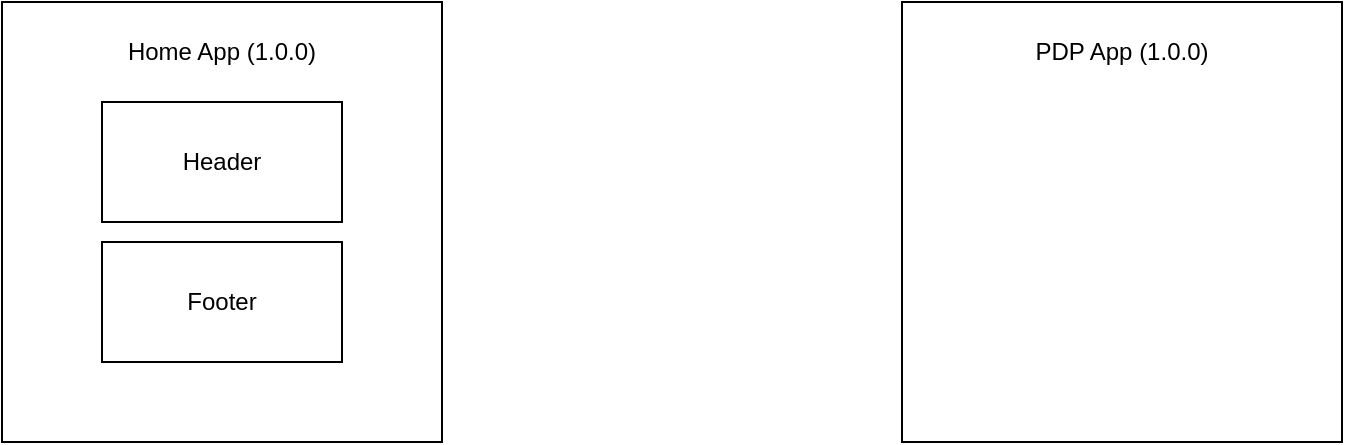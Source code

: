 <mxfile>
    <diagram id="jH7WSpowAsUyRyOCrie8" name="Page-1">
        <mxGraphModel dx="1582" dy="1167" grid="1" gridSize="10" guides="1" tooltips="1" connect="1" arrows="1" fold="1" page="1" pageScale="1" pageWidth="827" pageHeight="1169" math="0" shadow="0">
            <root>
                <mxCell id="0"/>
                <mxCell id="1" parent="0"/>
                <mxCell id="2" value="" style="whiteSpace=wrap;html=1;aspect=fixed;" parent="1" vertex="1">
                    <mxGeometry x="70" y="130" width="220" height="220" as="geometry"/>
                </mxCell>
                <mxCell id="3" value="Home App (1.0.0)" style="text;html=1;strokeColor=none;fillColor=none;align=center;verticalAlign=middle;whiteSpace=wrap;rounded=0;" parent="1" vertex="1">
                    <mxGeometry x="120" y="140" width="120" height="30" as="geometry"/>
                </mxCell>
                <mxCell id="4" value="" style="whiteSpace=wrap;html=1;aspect=fixed;" parent="1" vertex="1">
                    <mxGeometry x="520" y="130" width="220" height="220" as="geometry"/>
                </mxCell>
                <mxCell id="5" value="PDP App (1.0.0)" style="text;html=1;strokeColor=none;fillColor=none;align=center;verticalAlign=middle;whiteSpace=wrap;rounded=0;" parent="1" vertex="1">
                    <mxGeometry x="570" y="140" width="120" height="30" as="geometry"/>
                </mxCell>
                <mxCell id="tv30fMUytttuAL0GaBTi-15" value="Header" style="rounded=0;whiteSpace=wrap;html=1;" parent="1" vertex="1">
                    <mxGeometry x="120" y="180" width="120" height="60" as="geometry"/>
                </mxCell>
                <mxCell id="tv30fMUytttuAL0GaBTi-16" value="Footer" style="rounded=0;whiteSpace=wrap;html=1;" parent="1" vertex="1">
                    <mxGeometry x="120" y="250" width="120" height="60" as="geometry"/>
                </mxCell>
            </root>
        </mxGraphModel>
    </diagram>
    <diagram id="0BagVRJl53i7ot2p0N2i" name="NPM">
        <mxGraphModel grid="1" gridSize="10" guides="1" tooltips="1" connect="1" arrows="1" page="1" fold="1" pageScale="1" pageWidth="827" pageHeight="1169" math="0" shadow="0">
            <root>
                <mxCell id="cYuDahUnoepiBTX7M_hC-0"/>
                <mxCell id="cYuDahUnoepiBTX7M_hC-1" parent="cYuDahUnoepiBTX7M_hC-0"/>
                <mxCell id="Ty2Z2JJyjPkCOkYupljy-0" style="edgeStyle=none;html=1;exitX=1;exitY=0.5;exitDx=0;exitDy=0;entryX=0.25;entryY=0;entryDx=0;entryDy=0;" parent="cYuDahUnoepiBTX7M_hC-1" source="Ty2Z2JJyjPkCOkYupljy-1" target="Ty2Z2JJyjPkCOkYupljy-6" edge="1">
                    <mxGeometry relative="1" as="geometry"/>
                </mxCell>
                <mxCell id="Ty2Z2JJyjPkCOkYupljy-1" value="" style="whiteSpace=wrap;html=1;aspect=fixed;" parent="cYuDahUnoepiBTX7M_hC-1" vertex="1">
                    <mxGeometry x="30" y="90" width="220" height="220" as="geometry"/>
                </mxCell>
                <mxCell id="Ty2Z2JJyjPkCOkYupljy-2" value="Home App (1.0.0)" style="text;html=1;strokeColor=none;fillColor=none;align=center;verticalAlign=middle;whiteSpace=wrap;rounded=0;" parent="cYuDahUnoepiBTX7M_hC-1" vertex="1">
                    <mxGeometry x="80" y="100" width="120" height="30" as="geometry"/>
                </mxCell>
                <mxCell id="Ty2Z2JJyjPkCOkYupljy-3" style="edgeStyle=none;html=1;exitX=0;exitY=0.5;exitDx=0;exitDy=0;entryX=0.75;entryY=0;entryDx=0;entryDy=0;" parent="cYuDahUnoepiBTX7M_hC-1" source="Ty2Z2JJyjPkCOkYupljy-4" target="Ty2Z2JJyjPkCOkYupljy-6" edge="1">
                    <mxGeometry relative="1" as="geometry"/>
                </mxCell>
                <mxCell id="Ty2Z2JJyjPkCOkYupljy-4" value="" style="whiteSpace=wrap;html=1;aspect=fixed;" parent="cYuDahUnoepiBTX7M_hC-1" vertex="1">
                    <mxGeometry x="580" y="90" width="220" height="220" as="geometry"/>
                </mxCell>
                <mxCell id="Ty2Z2JJyjPkCOkYupljy-5" value="PDP App (1.0.0)" style="text;html=1;strokeColor=none;fillColor=none;align=center;verticalAlign=middle;whiteSpace=wrap;rounded=0;" parent="cYuDahUnoepiBTX7M_hC-1" vertex="1">
                    <mxGeometry x="630" y="100" width="120" height="30" as="geometry"/>
                </mxCell>
                <mxCell id="Ty2Z2JJyjPkCOkYupljy-6" value="" style="whiteSpace=wrap;html=1;aspect=fixed;" parent="cYuDahUnoepiBTX7M_hC-1" vertex="1">
                    <mxGeometry x="310" y="320" width="220" height="220" as="geometry"/>
                </mxCell>
                <mxCell id="Ty2Z2JJyjPkCOkYupljy-7" value="NPM Lib (1.0.0)" style="text;html=1;strokeColor=none;fillColor=none;align=center;verticalAlign=middle;whiteSpace=wrap;rounded=0;" parent="cYuDahUnoepiBTX7M_hC-1" vertex="1">
                    <mxGeometry x="364" y="335" width="120" height="30" as="geometry"/>
                </mxCell>
                <mxCell id="Ty2Z2JJyjPkCOkYupljy-8" value="Header" style="rounded=0;whiteSpace=wrap;html=1;" parent="cYuDahUnoepiBTX7M_hC-1" vertex="1">
                    <mxGeometry x="360" y="370" width="120" height="60" as="geometry"/>
                </mxCell>
                <mxCell id="Ty2Z2JJyjPkCOkYupljy-9" value="Footer" style="rounded=0;whiteSpace=wrap;html=1;" parent="cYuDahUnoepiBTX7M_hC-1" vertex="1">
                    <mxGeometry x="360" y="445" width="120" height="60" as="geometry"/>
                </mxCell>
            </root>
        </mxGraphModel>
    </diagram>
    <diagram id="oRSYHcEE0MlJGGfkFFKS" name="Asset Store">
        <mxGraphModel dx="2409" dy="1167" grid="1" gridSize="10" guides="1" tooltips="1" connect="1" arrows="1" fold="1" page="1" pageScale="1" pageWidth="827" pageHeight="1169" math="0" shadow="0">
            <root>
                <mxCell id="LTP9C3PIMgIL-L-qrDna-0"/>
                <mxCell id="LTP9C3PIMgIL-L-qrDna-1" parent="LTP9C3PIMgIL-L-qrDna-0"/>
                <mxCell id="-VPN6PTBi1Uah8zuBG1r-14" style="edgeStyle=orthogonalEdgeStyle;html=1;exitX=1;exitY=0.5;exitDx=0;exitDy=0;entryX=0;entryY=0.5;entryDx=0;entryDy=0;" edge="1" parent="LTP9C3PIMgIL-L-qrDna-1" source="-VPN6PTBi1Uah8zuBG1r-0" target="-VPN6PTBi1Uah8zuBG1r-10">
                    <mxGeometry relative="1" as="geometry"/>
                </mxCell>
                <mxCell id="-VPN6PTBi1Uah8zuBG1r-0" value="" style="whiteSpace=wrap;html=1;aspect=fixed;" vertex="1" parent="LTP9C3PIMgIL-L-qrDna-1">
                    <mxGeometry x="-130" y="210" width="220" height="220" as="geometry"/>
                </mxCell>
                <mxCell id="-VPN6PTBi1Uah8zuBG1r-1" value="Home App (1.0.0)" style="text;html=1;strokeColor=none;fillColor=none;align=center;verticalAlign=middle;whiteSpace=wrap;rounded=0;" vertex="1" parent="LTP9C3PIMgIL-L-qrDna-1">
                    <mxGeometry x="-80" y="230" width="120" height="30" as="geometry"/>
                </mxCell>
                <mxCell id="-VPN6PTBi1Uah8zuBG1r-16" style="edgeStyle=orthogonalEdgeStyle;html=1;exitX=0;exitY=0.5;exitDx=0;exitDy=0;entryX=1;entryY=0.5;entryDx=0;entryDy=0;" edge="1" parent="LTP9C3PIMgIL-L-qrDna-1" source="-VPN6PTBi1Uah8zuBG1r-2" target="-VPN6PTBi1Uah8zuBG1r-10">
                    <mxGeometry relative="1" as="geometry"/>
                </mxCell>
                <mxCell id="-VPN6PTBi1Uah8zuBG1r-2" value="" style="whiteSpace=wrap;html=1;aspect=fixed;" vertex="1" parent="LTP9C3PIMgIL-L-qrDna-1">
                    <mxGeometry x="600" y="210" width="220" height="220" as="geometry"/>
                </mxCell>
                <mxCell id="-VPN6PTBi1Uah8zuBG1r-3" value="PDP App (1.0.0)" style="text;html=1;strokeColor=none;fillColor=none;align=center;verticalAlign=middle;whiteSpace=wrap;rounded=0;" vertex="1" parent="LTP9C3PIMgIL-L-qrDna-1">
                    <mxGeometry x="650" y="250" width="120" height="30" as="geometry"/>
                </mxCell>
                <mxCell id="-VPN6PTBi1Uah8zuBG1r-9" style="edgeStyle=none;html=1;exitX=1;exitY=0.5;exitDx=0;exitDy=0;entryX=0;entryY=0.5;entryDx=0;entryDy=0;" edge="1" parent="LTP9C3PIMgIL-L-qrDna-1" source="-VPN6PTBi1Uah8zuBG1r-6" target="-VPN6PTBi1Uah8zuBG1r-8">
                    <mxGeometry relative="1" as="geometry"/>
                </mxCell>
                <mxCell id="-VPN6PTBi1Uah8zuBG1r-6" value="" style="whiteSpace=wrap;html=1;aspect=fixed;" vertex="1" parent="LTP9C3PIMgIL-L-qrDna-1">
                    <mxGeometry x="150" y="60" width="220" height="220" as="geometry"/>
                </mxCell>
                <mxCell id="-VPN6PTBi1Uah8zuBG1r-7" value="Header/Footer Project" style="text;html=1;strokeColor=none;fillColor=none;align=center;verticalAlign=middle;whiteSpace=wrap;rounded=0;" vertex="1" parent="LTP9C3PIMgIL-L-qrDna-1">
                    <mxGeometry x="200" y="70" width="120" height="30" as="geometry"/>
                </mxCell>
                <mxCell id="-VPN6PTBi1Uah8zuBG1r-4" value="Header" style="rounded=0;whiteSpace=wrap;html=1;" vertex="1" parent="LTP9C3PIMgIL-L-qrDna-1">
                    <mxGeometry x="200" y="120" width="120" height="60" as="geometry"/>
                </mxCell>
                <mxCell id="-VPN6PTBi1Uah8zuBG1r-5" value="Footer" style="rounded=0;whiteSpace=wrap;html=1;" vertex="1" parent="LTP9C3PIMgIL-L-qrDna-1">
                    <mxGeometry x="200" y="190" width="120" height="60" as="geometry"/>
                </mxCell>
                <mxCell id="-VPN6PTBi1Uah8zuBG1r-8" value="S3 Artifacts" style="rounded=0;whiteSpace=wrap;html=1;" vertex="1" parent="LTP9C3PIMgIL-L-qrDna-1">
                    <mxGeometry x="450" y="140" width="120" height="60" as="geometry"/>
                </mxCell>
                <mxCell id="-VPN6PTBi1Uah8zuBG1r-15" style="edgeStyle=orthogonalEdgeStyle;html=1;exitX=0.5;exitY=0;exitDx=0;exitDy=0;entryX=0.5;entryY=1;entryDx=0;entryDy=0;" edge="1" parent="LTP9C3PIMgIL-L-qrDna-1" source="-VPN6PTBi1Uah8zuBG1r-10" target="-VPN6PTBi1Uah8zuBG1r-8">
                    <mxGeometry relative="1" as="geometry">
                        <Array as="points">
                            <mxPoint x="290" y="300"/>
                            <mxPoint x="510" y="300"/>
                        </Array>
                    </mxGeometry>
                </mxCell>
                <mxCell id="-VPN6PTBi1Uah8zuBG1r-10" value="Shim Library" style="rounded=0;whiteSpace=wrap;html=1;" vertex="1" parent="LTP9C3PIMgIL-L-qrDna-1">
                    <mxGeometry x="230" y="350" width="120" height="60" as="geometry"/>
                </mxCell>
            </root>
        </mxGraphModel>
    </diagram>
    <diagram id="gi3vMtbMgqLH8DvvOcqL" name="Module Federation">
        <mxGraphModel dx="1582" dy="1167" grid="1" gridSize="10" guides="1" tooltips="1" connect="1" arrows="1" fold="1" page="1" pageScale="1" pageWidth="827" pageHeight="1169" math="0" shadow="0">
            <root>
                <mxCell id="SQDRKiguKNz-s256wZKv-0"/>
                <mxCell id="SQDRKiguKNz-s256wZKv-1" parent="SQDRKiguKNz-s256wZKv-0"/>
                <mxCell id="SQDRKiguKNz-s256wZKv-2" value="" style="whiteSpace=wrap;html=1;aspect=fixed;" vertex="1" parent="SQDRKiguKNz-s256wZKv-1">
                    <mxGeometry x="70" y="130" width="220" height="220" as="geometry"/>
                </mxCell>
                <mxCell id="SQDRKiguKNz-s256wZKv-3" value="Home App (1.0.0)" style="text;html=1;strokeColor=none;fillColor=none;align=center;verticalAlign=middle;whiteSpace=wrap;rounded=0;" vertex="1" parent="SQDRKiguKNz-s256wZKv-1">
                    <mxGeometry x="120" y="140" width="120" height="30" as="geometry"/>
                </mxCell>
                <mxCell id="SQDRKiguKNz-s256wZKv-8" style="edgeStyle=orthogonalEdgeStyle;html=1;exitX=0;exitY=0.25;exitDx=0;exitDy=0;entryX=1;entryY=0.5;entryDx=0;entryDy=0;" edge="1" parent="SQDRKiguKNz-s256wZKv-1" source="SQDRKiguKNz-s256wZKv-4" target="SQDRKiguKNz-s256wZKv-6">
                    <mxGeometry relative="1" as="geometry"/>
                </mxCell>
                <mxCell id="SQDRKiguKNz-s256wZKv-9" style="edgeStyle=orthogonalEdgeStyle;html=1;exitX=0;exitY=0.5;exitDx=0;exitDy=0;" edge="1" parent="SQDRKiguKNz-s256wZKv-1" source="SQDRKiguKNz-s256wZKv-4" target="SQDRKiguKNz-s256wZKv-7">
                    <mxGeometry relative="1" as="geometry"/>
                </mxCell>
                <mxCell id="SQDRKiguKNz-s256wZKv-4" value="" style="whiteSpace=wrap;html=1;aspect=fixed;" vertex="1" parent="SQDRKiguKNz-s256wZKv-1">
                    <mxGeometry x="520" y="130" width="220" height="220" as="geometry"/>
                </mxCell>
                <mxCell id="SQDRKiguKNz-s256wZKv-5" value="PDP App (1.0.0)" style="text;html=1;strokeColor=none;fillColor=none;align=center;verticalAlign=middle;whiteSpace=wrap;rounded=0;" vertex="1" parent="SQDRKiguKNz-s256wZKv-1">
                    <mxGeometry x="570" y="140" width="120" height="30" as="geometry"/>
                </mxCell>
                <mxCell id="SQDRKiguKNz-s256wZKv-6" value="Header" style="rounded=0;whiteSpace=wrap;html=1;" vertex="1" parent="SQDRKiguKNz-s256wZKv-1">
                    <mxGeometry x="120" y="180" width="120" height="60" as="geometry"/>
                </mxCell>
                <mxCell id="SQDRKiguKNz-s256wZKv-7" value="Footer" style="rounded=0;whiteSpace=wrap;html=1;" vertex="1" parent="SQDRKiguKNz-s256wZKv-1">
                    <mxGeometry x="120" y="250" width="120" height="60" as="geometry"/>
                </mxCell>
            </root>
        </mxGraphModel>
    </diagram>
</mxfile>
